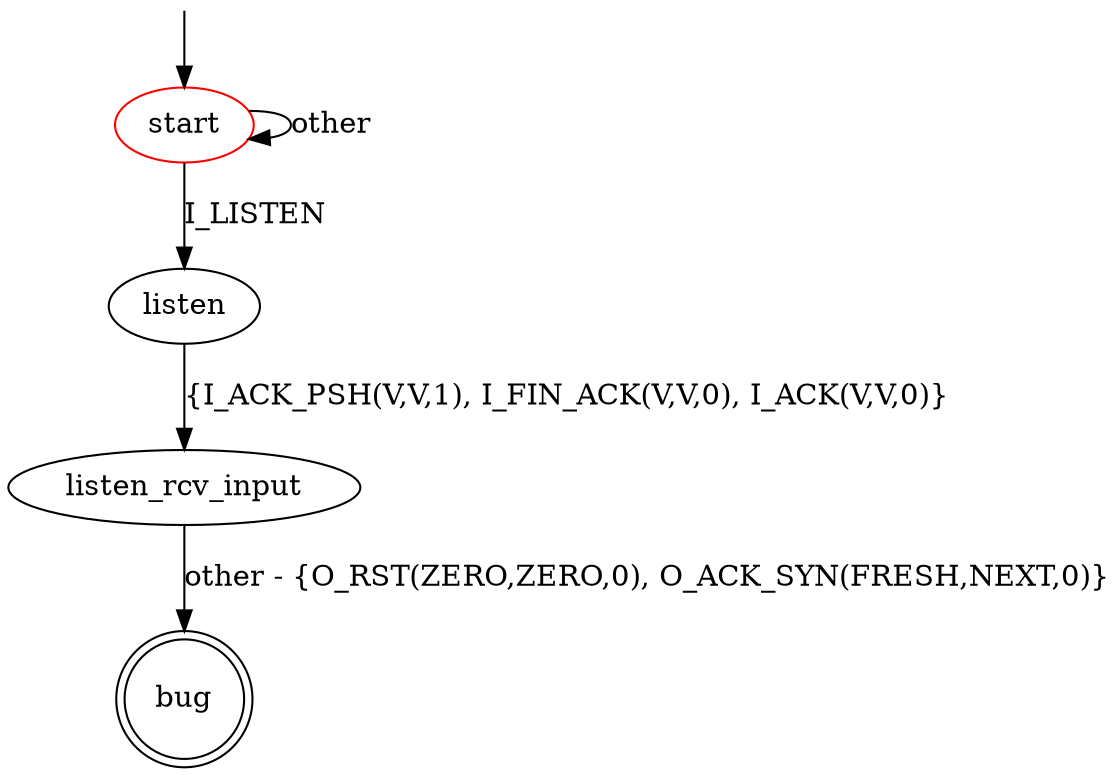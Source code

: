 digraph G {
label=""
start [color="red"]
bug [shape="doublecircle"]

start -> start [label="other"]
start -> listen[label="I_LISTEN"]
listen -> listen_rcv_input [label="{I_ACK_PSH(V,V,1), I_FIN_ACK(V,V,0), I_ACK(V,V,0)}"]
listen_rcv_input -> bug [label="other - {O_RST(ZERO,ZERO,0), O_ACK_SYN(FRESH,NEXT,0)}"]

__start0 [label="" shape="none" width="0" height="0"];
__start0 -> start;
}